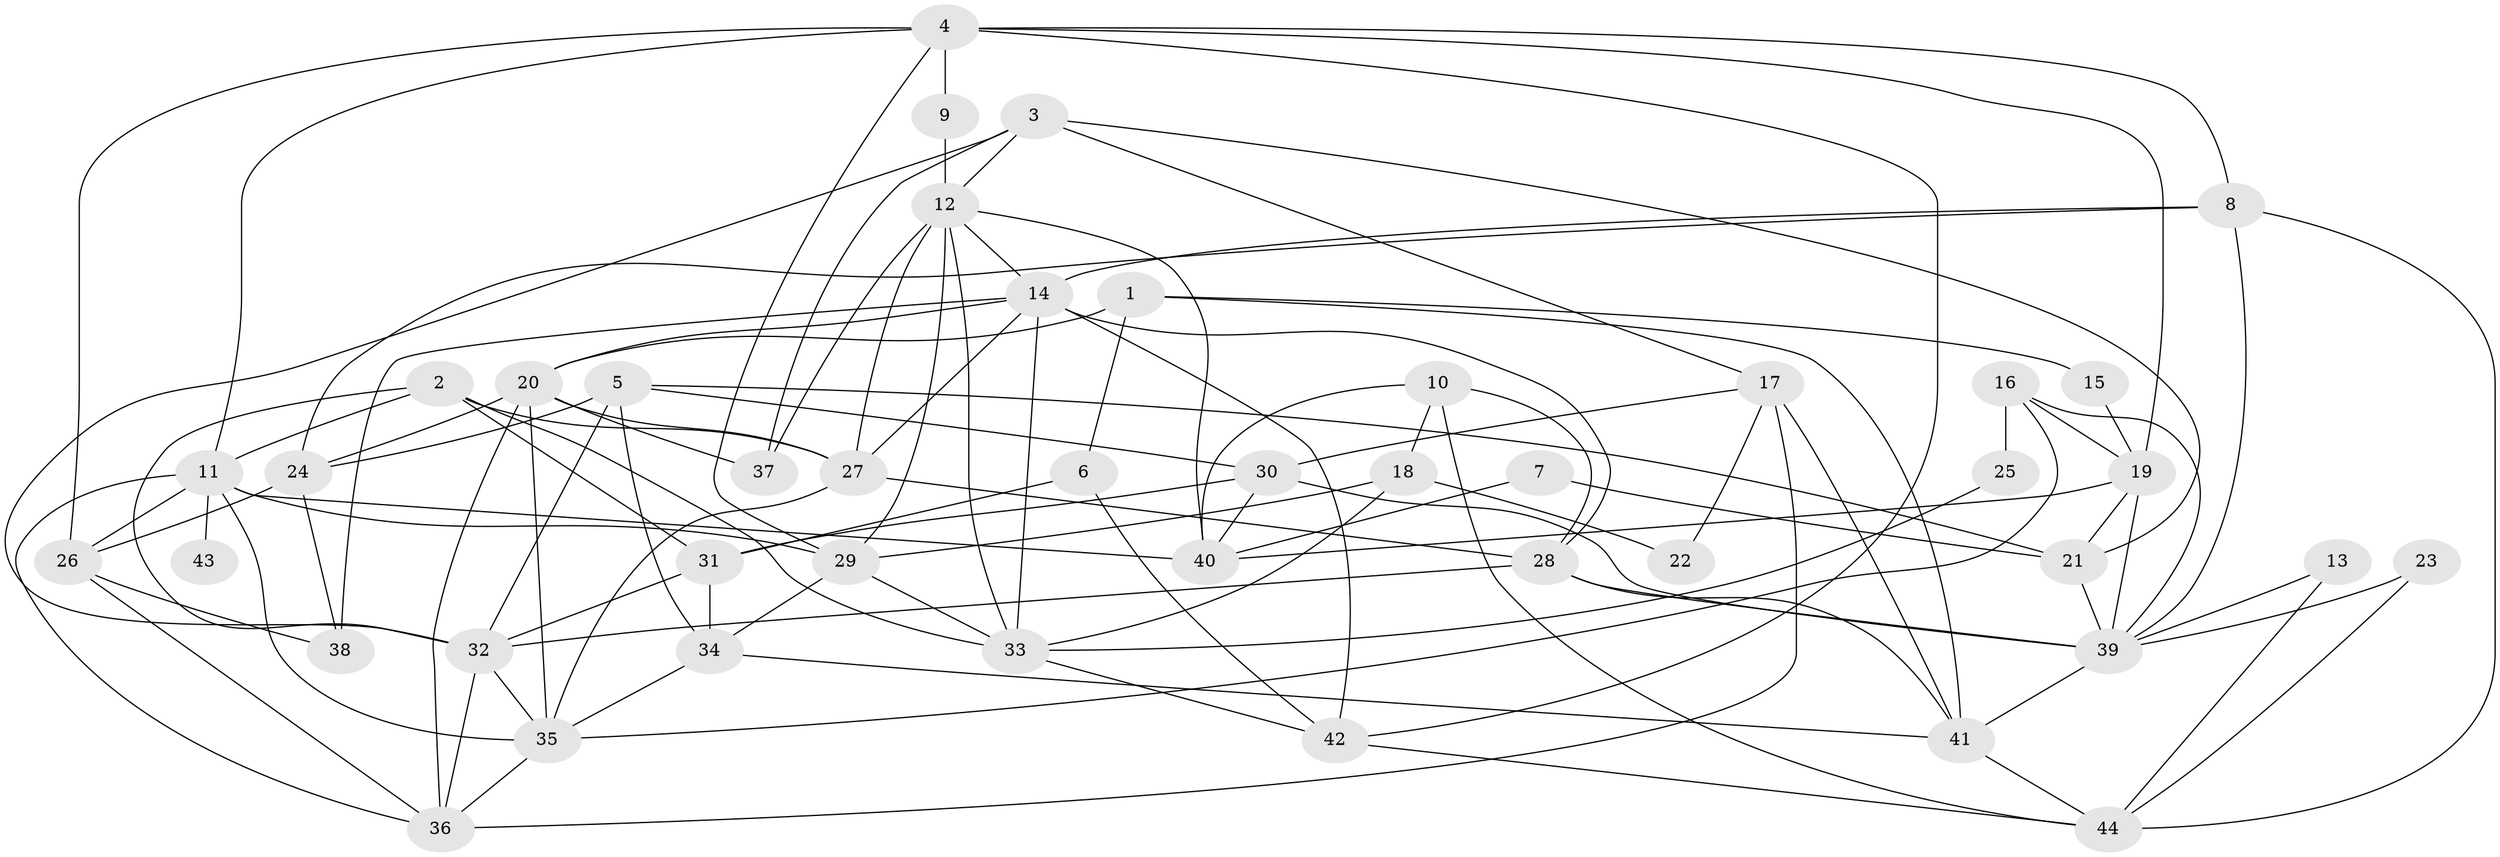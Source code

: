 // original degree distribution, {5: 0.2361111111111111, 3: 0.2222222222222222, 4: 0.2916666666666667, 7: 0.013888888888888888, 2: 0.1388888888888889, 6: 0.08333333333333333, 8: 0.013888888888888888}
// Generated by graph-tools (version 1.1) at 2025/37/03/04/25 23:37:15]
// undirected, 44 vertices, 108 edges
graph export_dot {
  node [color=gray90,style=filled];
  1;
  2;
  3;
  4;
  5;
  6;
  7;
  8;
  9;
  10;
  11;
  12;
  13;
  14;
  15;
  16;
  17;
  18;
  19;
  20;
  21;
  22;
  23;
  24;
  25;
  26;
  27;
  28;
  29;
  30;
  31;
  32;
  33;
  34;
  35;
  36;
  37;
  38;
  39;
  40;
  41;
  42;
  43;
  44;
  1 -- 6 [weight=1.0];
  1 -- 15 [weight=1.0];
  1 -- 20 [weight=1.0];
  1 -- 41 [weight=1.0];
  2 -- 11 [weight=1.0];
  2 -- 27 [weight=1.0];
  2 -- 31 [weight=1.0];
  2 -- 32 [weight=1.0];
  2 -- 33 [weight=1.0];
  3 -- 12 [weight=1.0];
  3 -- 17 [weight=1.0];
  3 -- 21 [weight=1.0];
  3 -- 32 [weight=1.0];
  3 -- 37 [weight=1.0];
  4 -- 8 [weight=1.0];
  4 -- 9 [weight=1.0];
  4 -- 11 [weight=1.0];
  4 -- 19 [weight=1.0];
  4 -- 26 [weight=1.0];
  4 -- 29 [weight=1.0];
  4 -- 42 [weight=1.0];
  5 -- 21 [weight=1.0];
  5 -- 24 [weight=1.0];
  5 -- 30 [weight=1.0];
  5 -- 32 [weight=2.0];
  5 -- 34 [weight=1.0];
  6 -- 31 [weight=1.0];
  6 -- 42 [weight=1.0];
  7 -- 21 [weight=1.0];
  7 -- 40 [weight=1.0];
  8 -- 14 [weight=1.0];
  8 -- 24 [weight=1.0];
  8 -- 39 [weight=1.0];
  8 -- 44 [weight=1.0];
  9 -- 12 [weight=2.0];
  10 -- 18 [weight=1.0];
  10 -- 28 [weight=1.0];
  10 -- 40 [weight=1.0];
  10 -- 44 [weight=1.0];
  11 -- 26 [weight=1.0];
  11 -- 29 [weight=2.0];
  11 -- 35 [weight=1.0];
  11 -- 36 [weight=1.0];
  11 -- 40 [weight=1.0];
  11 -- 43 [weight=2.0];
  12 -- 14 [weight=1.0];
  12 -- 27 [weight=1.0];
  12 -- 29 [weight=1.0];
  12 -- 33 [weight=1.0];
  12 -- 37 [weight=1.0];
  12 -- 40 [weight=1.0];
  13 -- 39 [weight=1.0];
  13 -- 44 [weight=1.0];
  14 -- 20 [weight=1.0];
  14 -- 27 [weight=1.0];
  14 -- 28 [weight=1.0];
  14 -- 33 [weight=1.0];
  14 -- 38 [weight=1.0];
  14 -- 42 [weight=1.0];
  15 -- 19 [weight=1.0];
  16 -- 19 [weight=1.0];
  16 -- 25 [weight=1.0];
  16 -- 35 [weight=1.0];
  16 -- 39 [weight=1.0];
  17 -- 22 [weight=1.0];
  17 -- 30 [weight=1.0];
  17 -- 36 [weight=1.0];
  17 -- 41 [weight=1.0];
  18 -- 22 [weight=1.0];
  18 -- 29 [weight=1.0];
  18 -- 33 [weight=1.0];
  19 -- 21 [weight=1.0];
  19 -- 39 [weight=1.0];
  19 -- 40 [weight=1.0];
  20 -- 24 [weight=1.0];
  20 -- 27 [weight=2.0];
  20 -- 35 [weight=1.0];
  20 -- 36 [weight=1.0];
  20 -- 37 [weight=1.0];
  21 -- 39 [weight=1.0];
  23 -- 39 [weight=1.0];
  23 -- 44 [weight=1.0];
  24 -- 26 [weight=1.0];
  24 -- 38 [weight=2.0];
  25 -- 33 [weight=1.0];
  26 -- 36 [weight=1.0];
  26 -- 38 [weight=1.0];
  27 -- 28 [weight=1.0];
  27 -- 35 [weight=1.0];
  28 -- 32 [weight=1.0];
  28 -- 39 [weight=2.0];
  28 -- 41 [weight=1.0];
  29 -- 33 [weight=1.0];
  29 -- 34 [weight=1.0];
  30 -- 31 [weight=1.0];
  30 -- 39 [weight=1.0];
  30 -- 40 [weight=1.0];
  31 -- 32 [weight=1.0];
  31 -- 34 [weight=1.0];
  32 -- 35 [weight=1.0];
  32 -- 36 [weight=1.0];
  33 -- 42 [weight=1.0];
  34 -- 35 [weight=1.0];
  34 -- 41 [weight=1.0];
  35 -- 36 [weight=1.0];
  39 -- 41 [weight=1.0];
  41 -- 44 [weight=1.0];
  42 -- 44 [weight=1.0];
}
